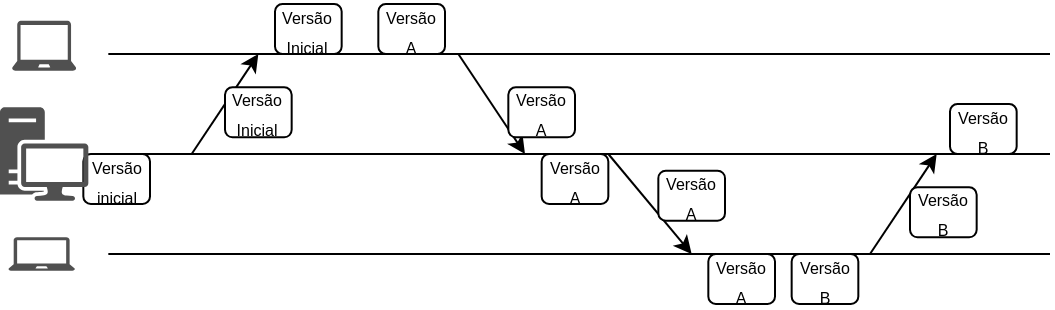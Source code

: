 <mxfile version="13.9.9" type="device" pages="4"><diagram id="FwIzo5rK8tVew4rg9rwX" name="happy"><mxGraphModel dx="895" dy="652" grid="1" gridSize="10" guides="1" tooltips="1" connect="1" arrows="1" fold="1" page="1" pageScale="1" pageWidth="583" pageHeight="413" math="0" shadow="0"><root><mxCell id="0"/><mxCell id="1" parent="0"/><mxCell id="lokApObHYEZuFdpXjQ5I-1" value="&lt;font style=&quot;font-size: 8px&quot;&gt;Versão inicial&lt;/font&gt;" style="rounded=1;whiteSpace=wrap;html=1;" vertex="1" parent="1"><mxGeometry x="66.666" y="125" width="33.333" height="25" as="geometry"/></mxCell><mxCell id="lokApObHYEZuFdpXjQ5I-7" value="" style="endArrow=none;html=1;" edge="1" parent="1"><mxGeometry x="25" y="50" width="50" height="50" as="geometry"><mxPoint x="79.166" y="75" as="sourcePoint"/><mxPoint x="550" y="75" as="targetPoint"/></mxGeometry></mxCell><mxCell id="lokApObHYEZuFdpXjQ5I-8" value="" style="endArrow=none;html=1;" edge="1" parent="1"><mxGeometry x="25" y="50" width="50" height="50" as="geometry"><mxPoint x="79.166" y="125" as="sourcePoint"/><mxPoint x="550" y="125" as="targetPoint"/></mxGeometry></mxCell><mxCell id="lokApObHYEZuFdpXjQ5I-9" value="" style="endArrow=none;html=1;" edge="1" parent="1"><mxGeometry x="25" y="50" width="50" height="50" as="geometry"><mxPoint x="79.166" y="175" as="sourcePoint"/><mxPoint x="550" y="175" as="targetPoint"/></mxGeometry></mxCell><mxCell id="lokApObHYEZuFdpXjQ5I-10" value="" style="endArrow=classic;html=1;" edge="1" parent="1"><mxGeometry x="25" y="50" width="50" height="50" as="geometry"><mxPoint x="120.833" y="125" as="sourcePoint"/><mxPoint x="154.166" y="75" as="targetPoint"/></mxGeometry></mxCell><mxCell id="lokApObHYEZuFdpXjQ5I-11" value="" style="endArrow=classic;html=1;" edge="1" parent="1"><mxGeometry x="25" y="50" width="50" height="50" as="geometry"><mxPoint x="329.164" y="125" as="sourcePoint"/><mxPoint x="370.831" y="175" as="targetPoint"/></mxGeometry></mxCell><mxCell id="lokApObHYEZuFdpXjQ5I-12" value="&lt;font style=&quot;font-size: 8px&quot;&gt;Versão Inicial&lt;/font&gt;" style="rounded=1;whiteSpace=wrap;html=1;" vertex="1" parent="1"><mxGeometry x="137.499" y="91.667" width="33.333" height="25" as="geometry"/></mxCell><mxCell id="lokApObHYEZuFdpXjQ5I-13" value="&lt;span style=&quot;font-size: 8px&quot;&gt;Versão A&lt;/span&gt;" style="rounded=1;whiteSpace=wrap;html=1;" vertex="1" parent="1"><mxGeometry x="354.164" y="133.333" width="33.333" height="25" as="geometry"/></mxCell><mxCell id="lokApObHYEZuFdpXjQ5I-14" value="&lt;span style=&quot;font-size: 8px&quot;&gt;Versão B&lt;/span&gt;" style="rounded=1;whiteSpace=wrap;html=1;" vertex="1" parent="1"><mxGeometry x="420.83" y="175" width="33.333" height="25" as="geometry"/></mxCell><mxCell id="lokApObHYEZuFdpXjQ5I-15" value="&lt;span style=&quot;font-size: 8px&quot;&gt;Versão A&lt;/span&gt;" style="rounded=1;whiteSpace=wrap;html=1;" vertex="1" parent="1"><mxGeometry x="214.165" y="50" width="33.333" height="25" as="geometry"/></mxCell><mxCell id="lokApObHYEZuFdpXjQ5I-21" value="" style="endArrow=classic;html=1;" edge="1" parent="1"><mxGeometry x="25" y="50" width="50" height="50" as="geometry"><mxPoint x="254.165" y="75" as="sourcePoint"/><mxPoint x="287.498" y="125" as="targetPoint"/></mxGeometry></mxCell><mxCell id="lokApObHYEZuFdpXjQ5I-22" value="&lt;span style=&quot;font-size: 8px&quot;&gt;Versão A&lt;/span&gt;" style="rounded=1;whiteSpace=wrap;html=1;" vertex="1" parent="1"><mxGeometry x="279.165" y="91.667" width="33.333" height="25" as="geometry"/></mxCell><mxCell id="lokApObHYEZuFdpXjQ5I-25" value="" style="pointerEvents=1;shadow=0;dashed=0;html=1;strokeColor=none;fillColor=#505050;labelPosition=center;verticalLabelPosition=bottom;verticalAlign=top;outlineConnect=0;align=center;shape=mxgraph.office.devices.workstation;" vertex="1" parent="1"><mxGeometry x="25" y="101.667" width="44.166" height="46.667" as="geometry"/></mxCell><mxCell id="lokApObHYEZuFdpXjQ5I-26" value="" style="pointerEvents=1;shadow=0;dashed=0;html=1;strokeColor=none;fillColor=#505050;labelPosition=center;verticalLabelPosition=bottom;verticalAlign=top;outlineConnect=0;align=center;shape=mxgraph.office.devices.laptop;" vertex="1" parent="1"><mxGeometry x="29.167" y="166.667" width="33.333" height="16.667" as="geometry"/></mxCell><mxCell id="lokApObHYEZuFdpXjQ5I-27" value="" style="pointerEvents=1;shadow=0;dashed=0;html=1;strokeColor=none;fillColor=#505050;labelPosition=center;verticalLabelPosition=bottom;verticalAlign=top;outlineConnect=0;align=center;shape=mxgraph.office.devices.laptop;" vertex="1" parent="1"><mxGeometry x="31.042" y="58.333" width="32.083" height="25" as="geometry"/></mxCell><mxCell id="RVDanKXQSGZzlF5lAJmG-1" value="&lt;span style=&quot;font-size: 8px&quot;&gt;Versão A&lt;/span&gt;" style="rounded=1;whiteSpace=wrap;html=1;" vertex="1" parent="1"><mxGeometry x="295.831" y="125" width="33.333" height="25" as="geometry"/></mxCell><mxCell id="RVDanKXQSGZzlF5lAJmG-22" value="&lt;span style=&quot;font-size: 8px&quot;&gt;Versão A&lt;/span&gt;" style="rounded=1;whiteSpace=wrap;html=1;" vertex="1" parent="1"><mxGeometry x="379.164" y="175" width="33.333" height="25" as="geometry"/></mxCell><mxCell id="RVDanKXQSGZzlF5lAJmG-24" value="&lt;font style=&quot;font-size: 8px&quot;&gt;Versão Inicial&lt;/font&gt;" style="rounded=1;whiteSpace=wrap;html=1;" vertex="1" parent="1"><mxGeometry x="162.499" y="50" width="33.333" height="25" as="geometry"/></mxCell><mxCell id="xzZXKmAdem08Z4C2VVyv-20" value="" style="endArrow=classic;html=1;" edge="1" parent="1"><mxGeometry x="364.17" y="100" width="50" height="50" as="geometry"><mxPoint x="460.003" y="175.0" as="sourcePoint"/><mxPoint x="493.336" y="125.0" as="targetPoint"/></mxGeometry></mxCell><mxCell id="xzZXKmAdem08Z4C2VVyv-21" value="&lt;span style=&quot;font-size: 8px&quot;&gt;Versão B&lt;/span&gt;" style="rounded=1;whiteSpace=wrap;html=1;" vertex="1" parent="1"><mxGeometry x="480.0" y="141.67" width="33.333" height="25" as="geometry"/></mxCell><mxCell id="xzZXKmAdem08Z4C2VVyv-22" value="&lt;span style=&quot;font-size: 8px&quot;&gt;Versão B&lt;/span&gt;" style="rounded=1;whiteSpace=wrap;html=1;" vertex="1" parent="1"><mxGeometry x="500.0" y="100.0" width="33.333" height="25" as="geometry"/></mxCell></root></mxGraphModel></diagram><diagram name="uhappy" id="lZ0_LdnGILCaYQ8y8pDt"><mxGraphModel dx="895" dy="652" grid="1" gridSize="10" guides="1" tooltips="1" connect="1" arrows="1" fold="1" page="1" pageScale="1" pageWidth="583" pageHeight="413" math="0" shadow="0"><root><mxCell id="CSCMMm6I2SMbJ-BO0F3i-0"/><mxCell id="CSCMMm6I2SMbJ-BO0F3i-1" parent="CSCMMm6I2SMbJ-BO0F3i-0"/><mxCell id="CSCMMm6I2SMbJ-BO0F3i-2" value="&lt;font style=&quot;font-size: 8px&quot;&gt;Versão inicial&lt;/font&gt;" style="rounded=1;whiteSpace=wrap;html=1;" vertex="1" parent="CSCMMm6I2SMbJ-BO0F3i-1"><mxGeometry x="66.666" y="125" width="33.333" height="25" as="geometry"/></mxCell><mxCell id="CSCMMm6I2SMbJ-BO0F3i-3" value="" style="endArrow=none;html=1;" edge="1" parent="CSCMMm6I2SMbJ-BO0F3i-1"><mxGeometry x="25" y="50" width="50" height="50" as="geometry"><mxPoint x="79.166" y="75" as="sourcePoint"/><mxPoint x="550" y="75" as="targetPoint"/></mxGeometry></mxCell><mxCell id="CSCMMm6I2SMbJ-BO0F3i-4" value="" style="endArrow=none;html=1;" edge="1" parent="CSCMMm6I2SMbJ-BO0F3i-1"><mxGeometry x="25" y="50" width="50" height="50" as="geometry"><mxPoint x="79.166" y="125" as="sourcePoint"/><mxPoint x="550" y="125" as="targetPoint"/></mxGeometry></mxCell><mxCell id="CSCMMm6I2SMbJ-BO0F3i-5" value="" style="endArrow=none;html=1;" edge="1" parent="CSCMMm6I2SMbJ-BO0F3i-1"><mxGeometry x="25" y="50" width="50" height="50" as="geometry"><mxPoint x="79.166" y="175" as="sourcePoint"/><mxPoint x="550" y="175" as="targetPoint"/></mxGeometry></mxCell><mxCell id="CSCMMm6I2SMbJ-BO0F3i-6" value="" style="endArrow=classic;html=1;" edge="1" parent="CSCMMm6I2SMbJ-BO0F3i-1"><mxGeometry x="25" y="50" width="50" height="50" as="geometry"><mxPoint x="120.833" y="125" as="sourcePoint"/><mxPoint x="154.166" y="75" as="targetPoint"/></mxGeometry></mxCell><mxCell id="CSCMMm6I2SMbJ-BO0F3i-7" value="" style="endArrow=classic;html=1;" edge="1" parent="CSCMMm6I2SMbJ-BO0F3i-1"><mxGeometry x="25" y="50" width="50" height="50" as="geometry"><mxPoint x="329.164" y="125" as="sourcePoint"/><mxPoint x="370.831" y="175" as="targetPoint"/></mxGeometry></mxCell><mxCell id="CSCMMm6I2SMbJ-BO0F3i-8" value="&lt;font style=&quot;font-size: 8px&quot;&gt;Versão Inicial&lt;/font&gt;" style="rounded=1;whiteSpace=wrap;html=1;" vertex="1" parent="CSCMMm6I2SMbJ-BO0F3i-1"><mxGeometry x="137.499" y="91.667" width="33.333" height="25" as="geometry"/></mxCell><mxCell id="CSCMMm6I2SMbJ-BO0F3i-9" value="&lt;span style=&quot;font-size: 8px&quot;&gt;Versão Inicial&lt;/span&gt;" style="rounded=1;whiteSpace=wrap;html=1;" vertex="1" parent="CSCMMm6I2SMbJ-BO0F3i-1"><mxGeometry x="354.164" y="133.333" width="33.333" height="25" as="geometry"/></mxCell><mxCell id="CSCMMm6I2SMbJ-BO0F3i-10" value="&lt;span style=&quot;font-size: 8px&quot;&gt;Versão B&lt;/span&gt;" style="rounded=1;whiteSpace=wrap;html=1;" vertex="1" parent="CSCMMm6I2SMbJ-BO0F3i-1"><mxGeometry x="420.83" y="175" width="33.333" height="25" as="geometry"/></mxCell><mxCell id="CSCMMm6I2SMbJ-BO0F3i-11" value="&lt;span style=&quot;font-size: 8px&quot;&gt;Versão A&lt;/span&gt;" style="rounded=1;whiteSpace=wrap;html=1;" vertex="1" parent="CSCMMm6I2SMbJ-BO0F3i-1"><mxGeometry x="214.165" y="50" width="33.333" height="25" as="geometry"/></mxCell><mxCell id="CSCMMm6I2SMbJ-BO0F3i-12" value="" style="endArrow=classic;html=1;" edge="1" parent="CSCMMm6I2SMbJ-BO0F3i-1"><mxGeometry x="110.84" y="50" width="50" height="50" as="geometry"><mxPoint x="340.005" y="75" as="sourcePoint"/><mxPoint x="373.338" y="125" as="targetPoint"/></mxGeometry></mxCell><mxCell id="CSCMMm6I2SMbJ-BO0F3i-13" value="&lt;span style=&quot;font-size: 8px&quot;&gt;Versão A&lt;/span&gt;" style="rounded=1;whiteSpace=wrap;html=1;" vertex="1" parent="CSCMMm6I2SMbJ-BO0F3i-1"><mxGeometry x="320.835" y="91.667" width="33.333" height="25" as="geometry"/></mxCell><mxCell id="CSCMMm6I2SMbJ-BO0F3i-14" value="" style="pointerEvents=1;shadow=0;dashed=0;html=1;strokeColor=none;fillColor=#505050;labelPosition=center;verticalLabelPosition=bottom;verticalAlign=top;outlineConnect=0;align=center;shape=mxgraph.office.devices.workstation;" vertex="1" parent="CSCMMm6I2SMbJ-BO0F3i-1"><mxGeometry x="25" y="101.667" width="44.166" height="46.667" as="geometry"/></mxCell><mxCell id="CSCMMm6I2SMbJ-BO0F3i-15" value="" style="pointerEvents=1;shadow=0;dashed=0;html=1;strokeColor=none;fillColor=#505050;labelPosition=center;verticalLabelPosition=bottom;verticalAlign=top;outlineConnect=0;align=center;shape=mxgraph.office.devices.laptop;" vertex="1" parent="CSCMMm6I2SMbJ-BO0F3i-1"><mxGeometry x="29.167" y="166.667" width="33.333" height="16.667" as="geometry"/></mxCell><mxCell id="CSCMMm6I2SMbJ-BO0F3i-16" value="" style="pointerEvents=1;shadow=0;dashed=0;html=1;strokeColor=none;fillColor=#505050;labelPosition=center;verticalLabelPosition=bottom;verticalAlign=top;outlineConnect=0;align=center;shape=mxgraph.office.devices.laptop;" vertex="1" parent="CSCMMm6I2SMbJ-BO0F3i-1"><mxGeometry x="31.042" y="58.333" width="32.083" height="25" as="geometry"/></mxCell><mxCell id="CSCMMm6I2SMbJ-BO0F3i-18" value="&lt;span style=&quot;font-size: 8px&quot;&gt;Versão A&lt;/span&gt;" style="rounded=1;whiteSpace=wrap;html=1;" vertex="1" parent="CSCMMm6I2SMbJ-BO0F3i-1"><mxGeometry x="379.164" y="175" width="33.333" height="25" as="geometry"/></mxCell><mxCell id="CSCMMm6I2SMbJ-BO0F3i-19" value="&lt;font style=&quot;font-size: 8px&quot;&gt;Versão Inicial&lt;/font&gt;" style="rounded=1;whiteSpace=wrap;html=1;" vertex="1" parent="CSCMMm6I2SMbJ-BO0F3i-1"><mxGeometry x="162.499" y="50" width="33.333" height="25" as="geometry"/></mxCell><mxCell id="CSCMMm6I2SMbJ-BO0F3i-20" value="" style="endArrow=classic;html=1;" edge="1" parent="CSCMMm6I2SMbJ-BO0F3i-1"><mxGeometry x="364.17" y="100" width="50" height="50" as="geometry"><mxPoint x="460.003" y="175.0" as="sourcePoint"/><mxPoint x="493.336" y="125.0" as="targetPoint"/></mxGeometry></mxCell><mxCell id="CSCMMm6I2SMbJ-BO0F3i-21" value="&lt;span style=&quot;font-size: 8px&quot;&gt;Versão B&lt;/span&gt;" style="rounded=1;whiteSpace=wrap;html=1;" vertex="1" parent="CSCMMm6I2SMbJ-BO0F3i-1"><mxGeometry x="480.0" y="141.67" width="33.333" height="25" as="geometry"/></mxCell><mxCell id="CSCMMm6I2SMbJ-BO0F3i-22" value="&lt;span style=&quot;font-size: 8px&quot;&gt;Versão B&lt;/span&gt;" style="rounded=1;whiteSpace=wrap;html=1;" vertex="1" parent="CSCMMm6I2SMbJ-BO0F3i-1"><mxGeometry x="500.0" y="100.0" width="33.333" height="25" as="geometry"/></mxCell><mxCell id="8jD8DP3FmLjcyvJo1a8Q-0" value="&lt;font style=&quot;font-size: 8px&quot;&gt;Comunicação Interrompida&lt;/font&gt;" style="endArrow=none;html=1;fillColor=#f8cecc;shape=link;strokeColor=#B85450;fontColor=#FF4912;" edge="1" parent="CSCMMm6I2SMbJ-BO0F3i-1"><mxGeometry x="131.66" y="8.33" width="50" height="50" as="geometry"><mxPoint x="185.826" y="83.33" as="sourcePoint"/><mxPoint x="320" y="83" as="targetPoint"/></mxGeometry></mxCell><mxCell id="8jD8DP3FmLjcyvJo1a8Q-2" value="&lt;span style=&quot;font-size: 8px&quot;&gt;Versão A&lt;/span&gt;" style="rounded=1;whiteSpace=wrap;html=1;" vertex="1" parent="CSCMMm6I2SMbJ-BO0F3i-1"><mxGeometry x="379.165" y="99.997" width="33.333" height="25" as="geometry"/></mxCell></root></mxGraphModel></diagram><diagram name="unhappier" id="wg0FHbw4gBnD3g5RJprT"><mxGraphModel dx="895" dy="652" grid="1" gridSize="10" guides="1" tooltips="1" connect="1" arrows="1" fold="1" page="1" pageScale="1" pageWidth="583" pageHeight="413" math="0" shadow="0"><root><mxCell id="60wTVXlWnaHioQEyezXP-0"/><mxCell id="60wTVXlWnaHioQEyezXP-1" parent="60wTVXlWnaHioQEyezXP-0"/><mxCell id="60wTVXlWnaHioQEyezXP-2" value="&lt;font style=&quot;font-size: 8px&quot;&gt;Versão inicial&lt;/font&gt;" style="rounded=1;whiteSpace=wrap;html=1;" vertex="1" parent="60wTVXlWnaHioQEyezXP-1"><mxGeometry x="66.666" y="125" width="33.333" height="25" as="geometry"/></mxCell><mxCell id="60wTVXlWnaHioQEyezXP-3" value="" style="endArrow=none;html=1;" edge="1" parent="60wTVXlWnaHioQEyezXP-1"><mxGeometry x="25" y="50" width="50" height="50" as="geometry"><mxPoint x="79.166" y="75" as="sourcePoint"/><mxPoint x="550" y="75" as="targetPoint"/></mxGeometry></mxCell><mxCell id="60wTVXlWnaHioQEyezXP-4" value="" style="endArrow=none;html=1;" edge="1" parent="60wTVXlWnaHioQEyezXP-1"><mxGeometry x="25" y="50" width="50" height="50" as="geometry"><mxPoint x="79.166" y="125" as="sourcePoint"/><mxPoint x="550" y="125" as="targetPoint"/></mxGeometry></mxCell><mxCell id="60wTVXlWnaHioQEyezXP-5" value="" style="endArrow=none;html=1;" edge="1" parent="60wTVXlWnaHioQEyezXP-1"><mxGeometry x="25" y="50" width="50" height="50" as="geometry"><mxPoint x="79.166" y="175" as="sourcePoint"/><mxPoint x="550" y="175" as="targetPoint"/></mxGeometry></mxCell><mxCell id="60wTVXlWnaHioQEyezXP-6" value="" style="endArrow=classic;html=1;" edge="1" parent="60wTVXlWnaHioQEyezXP-1"><mxGeometry x="25" y="50" width="50" height="50" as="geometry"><mxPoint x="120.833" y="125" as="sourcePoint"/><mxPoint x="154.166" y="75" as="targetPoint"/></mxGeometry></mxCell><mxCell id="60wTVXlWnaHioQEyezXP-7" value="" style="endArrow=classic;html=1;" edge="1" parent="60wTVXlWnaHioQEyezXP-1"><mxGeometry x="-114.16" y="50" width="50" height="50" as="geometry"><mxPoint x="190.004" y="125" as="sourcePoint"/><mxPoint x="231.671" y="175" as="targetPoint"/></mxGeometry></mxCell><mxCell id="60wTVXlWnaHioQEyezXP-8" value="&lt;font style=&quot;font-size: 8px&quot;&gt;Versão Inicial&lt;/font&gt;" style="rounded=1;whiteSpace=wrap;html=1;" vertex="1" parent="60wTVXlWnaHioQEyezXP-1"><mxGeometry x="137.499" y="91.667" width="33.333" height="25" as="geometry"/></mxCell><mxCell id="60wTVXlWnaHioQEyezXP-9" value="&lt;span style=&quot;font-size: 8px&quot;&gt;Versão Inicial&lt;/span&gt;" style="rounded=1;whiteSpace=wrap;html=1;" vertex="1" parent="60wTVXlWnaHioQEyezXP-1"><mxGeometry x="215.004" y="133.333" width="33.333" height="25" as="geometry"/></mxCell><mxCell id="60wTVXlWnaHioQEyezXP-10" value="&lt;span style=&quot;font-size: 8px&quot;&gt;Versão B&lt;/span&gt;" style="rounded=1;whiteSpace=wrap;html=1;" vertex="1" parent="60wTVXlWnaHioQEyezXP-1"><mxGeometry x="281.67" y="175" width="33.333" height="25" as="geometry"/></mxCell><mxCell id="60wTVXlWnaHioQEyezXP-11" value="&lt;span style=&quot;font-size: 8px&quot;&gt;Versão A&lt;/span&gt;" style="rounded=1;whiteSpace=wrap;html=1;" vertex="1" parent="60wTVXlWnaHioQEyezXP-1"><mxGeometry x="214.165" y="50" width="33.333" height="25" as="geometry"/></mxCell><mxCell id="60wTVXlWnaHioQEyezXP-12" value="" style="endArrow=classic;html=1;" edge="1" parent="60wTVXlWnaHioQEyezXP-1"><mxGeometry x="210.01" y="50" width="50" height="50" as="geometry"><mxPoint x="439.175" y="75" as="sourcePoint"/><mxPoint x="472.508" y="125" as="targetPoint"/></mxGeometry></mxCell><mxCell id="60wTVXlWnaHioQEyezXP-13" value="&lt;span style=&quot;font-size: 8px&quot;&gt;Versão A&lt;/span&gt;" style="rounded=1;whiteSpace=wrap;html=1;" vertex="1" parent="60wTVXlWnaHioQEyezXP-1"><mxGeometry x="420.005" y="91.667" width="33.333" height="25" as="geometry"/></mxCell><mxCell id="60wTVXlWnaHioQEyezXP-14" value="" style="pointerEvents=1;shadow=0;dashed=0;html=1;strokeColor=none;fillColor=#505050;labelPosition=center;verticalLabelPosition=bottom;verticalAlign=top;outlineConnect=0;align=center;shape=mxgraph.office.devices.workstation;" vertex="1" parent="60wTVXlWnaHioQEyezXP-1"><mxGeometry x="25" y="101.667" width="44.166" height="46.667" as="geometry"/></mxCell><mxCell id="60wTVXlWnaHioQEyezXP-15" value="" style="pointerEvents=1;shadow=0;dashed=0;html=1;strokeColor=none;fillColor=#505050;labelPosition=center;verticalLabelPosition=bottom;verticalAlign=top;outlineConnect=0;align=center;shape=mxgraph.office.devices.laptop;" vertex="1" parent="60wTVXlWnaHioQEyezXP-1"><mxGeometry x="29.167" y="166.667" width="33.333" height="16.667" as="geometry"/></mxCell><mxCell id="60wTVXlWnaHioQEyezXP-16" value="" style="pointerEvents=1;shadow=0;dashed=0;html=1;strokeColor=none;fillColor=#505050;labelPosition=center;verticalLabelPosition=bottom;verticalAlign=top;outlineConnect=0;align=center;shape=mxgraph.office.devices.laptop;" vertex="1" parent="60wTVXlWnaHioQEyezXP-1"><mxGeometry x="31.042" y="58.333" width="32.083" height="25" as="geometry"/></mxCell><mxCell id="60wTVXlWnaHioQEyezXP-17" value="&lt;span style=&quot;font-size: 8px&quot;&gt;Versão Inicial&lt;/span&gt;" style="rounded=1;whiteSpace=wrap;html=1;" vertex="1" parent="60wTVXlWnaHioQEyezXP-1"><mxGeometry x="240.004" y="175" width="33.333" height="25" as="geometry"/></mxCell><mxCell id="60wTVXlWnaHioQEyezXP-18" value="&lt;font style=&quot;font-size: 8px&quot;&gt;Versão Inicial&lt;/font&gt;" style="rounded=1;whiteSpace=wrap;html=1;" vertex="1" parent="60wTVXlWnaHioQEyezXP-1"><mxGeometry x="162.499" y="50" width="33.333" height="25" as="geometry"/></mxCell><mxCell id="60wTVXlWnaHioQEyezXP-19" value="" style="endArrow=classic;html=1;" edge="1" parent="60wTVXlWnaHioQEyezXP-1"><mxGeometry x="225.01" y="100" width="50" height="50" as="geometry"><mxPoint x="320.843" y="175.0" as="sourcePoint"/><mxPoint x="354.176" y="125.0" as="targetPoint"/></mxGeometry></mxCell><mxCell id="60wTVXlWnaHioQEyezXP-20" value="&lt;span style=&quot;font-size: 8px&quot;&gt;Versão B&lt;/span&gt;" style="rounded=1;whiteSpace=wrap;html=1;" vertex="1" parent="60wTVXlWnaHioQEyezXP-1"><mxGeometry x="340.84" y="141.67" width="33.333" height="25" as="geometry"/></mxCell><mxCell id="60wTVXlWnaHioQEyezXP-21" value="&lt;span style=&quot;font-size: 8px&quot;&gt;Versão B&lt;/span&gt;" style="rounded=1;whiteSpace=wrap;html=1;" vertex="1" parent="60wTVXlWnaHioQEyezXP-1"><mxGeometry x="370.0" y="100.0" width="33.333" height="25" as="geometry"/></mxCell><mxCell id="60wTVXlWnaHioQEyezXP-22" value="&lt;font style=&quot;font-size: 8px&quot;&gt;Comunicação Interrompida&lt;/font&gt;" style="endArrow=none;html=1;fillColor=#f8cecc;shape=link;strokeColor=#B85450;fontColor=#FF4912;" edge="1" parent="60wTVXlWnaHioQEyezXP-1"><mxGeometry x="131.66" y="8.33" width="50" height="50" as="geometry"><mxPoint x="185.826" y="83.33" as="sourcePoint"/><mxPoint x="420" y="83" as="targetPoint"/></mxGeometry></mxCell><mxCell id="60wTVXlWnaHioQEyezXP-23" value="&lt;span style=&quot;font-size: 8px&quot;&gt;Versão A&lt;/span&gt;" style="rounded=1;whiteSpace=wrap;html=1;" vertex="1" parent="60wTVXlWnaHioQEyezXP-1"><mxGeometry x="478.335" y="99.997" width="33.333" height="25" as="geometry"/></mxCell></root></mxGraphModel></diagram><diagram id="AEZe72q0_JIDfu1cGaoc" name="Page-2"><mxGraphModel dx="1298" dy="945" grid="1" gridSize="10" guides="1" tooltips="1" connect="1" arrows="1" fold="1" page="1" pageScale="1" pageWidth="583" pageHeight="413" math="0" shadow="0"><root><mxCell id="6yK41eS9SO-ocVwqSE0w-0"/><mxCell id="6yK41eS9SO-ocVwqSE0w-1" parent="6yK41eS9SO-ocVwqSE0w-0"/><mxCell id="X27ChVBfjxHtikt8L8zO-0" value="&lt;font style=&quot;font-size: 8px&quot;&gt;Versão inicial&lt;/font&gt;" style="rounded=1;whiteSpace=wrap;html=1;" vertex="1" parent="6yK41eS9SO-ocVwqSE0w-1"><mxGeometry x="75" y="140" width="40" height="30" as="geometry"/></mxCell><mxCell id="X27ChVBfjxHtikt8L8zO-1" value="" style="endArrow=none;html=1;" edge="1" parent="6yK41eS9SO-ocVwqSE0w-1"><mxGeometry width="50" height="50" relative="1" as="geometry"><mxPoint x="90" y="80.0" as="sourcePoint"/><mxPoint x="560" y="80.0" as="targetPoint"/></mxGeometry></mxCell><mxCell id="X27ChVBfjxHtikt8L8zO-2" value="" style="endArrow=none;html=1;" edge="1" parent="6yK41eS9SO-ocVwqSE0w-1"><mxGeometry width="50" height="50" relative="1" as="geometry"><mxPoint x="90" y="140.0" as="sourcePoint"/><mxPoint x="230" y="140.0" as="targetPoint"/></mxGeometry></mxCell><mxCell id="X27ChVBfjxHtikt8L8zO-3" value="" style="endArrow=none;html=1;" edge="1" parent="6yK41eS9SO-ocVwqSE0w-1"><mxGeometry width="50" height="50" relative="1" as="geometry"><mxPoint x="90" y="200.0" as="sourcePoint"/><mxPoint x="560" y="200.0" as="targetPoint"/></mxGeometry></mxCell><mxCell id="X27ChVBfjxHtikt8L8zO-4" value="" style="endArrow=classic;html=1;" edge="1" parent="6yK41eS9SO-ocVwqSE0w-1"><mxGeometry width="50" height="50" relative="1" as="geometry"><mxPoint x="140" y="140.0" as="sourcePoint"/><mxPoint x="180" y="80.0" as="targetPoint"/></mxGeometry></mxCell><mxCell id="X27ChVBfjxHtikt8L8zO-5" value="" style="endArrow=classic;html=1;" edge="1" parent="6yK41eS9SO-ocVwqSE0w-1"><mxGeometry width="50" height="50" relative="1" as="geometry"><mxPoint x="210" y="140.0" as="sourcePoint"/><mxPoint x="260" y="200.0" as="targetPoint"/></mxGeometry></mxCell><mxCell id="X27ChVBfjxHtikt8L8zO-6" value="&lt;font style=&quot;font-size: 8px&quot;&gt;Versão Inicial&lt;/font&gt;" style="rounded=1;whiteSpace=wrap;html=1;" vertex="1" parent="6yK41eS9SO-ocVwqSE0w-1"><mxGeometry x="160" y="100" width="40" height="30" as="geometry"/></mxCell><mxCell id="X27ChVBfjxHtikt8L8zO-7" value="&lt;span style=&quot;font-size: 8px&quot;&gt;Versão Inicial&lt;/span&gt;" style="rounded=1;whiteSpace=wrap;html=1;" vertex="1" parent="6yK41eS9SO-ocVwqSE0w-1"><mxGeometry x="200" y="160" width="40" height="30" as="geometry"/></mxCell><mxCell id="X27ChVBfjxHtikt8L8zO-8" value="&lt;span style=&quot;font-size: 8px&quot;&gt;Versão B&lt;/span&gt;" style="rounded=1;whiteSpace=wrap;html=1;" vertex="1" parent="6yK41eS9SO-ocVwqSE0w-1"><mxGeometry x="271" y="200" width="40" height="30" as="geometry"/></mxCell><mxCell id="X27ChVBfjxHtikt8L8zO-9" value="&lt;span style=&quot;font-size: 8px&quot;&gt;Versão A&lt;/span&gt;" style="rounded=1;whiteSpace=wrap;html=1;" vertex="1" parent="6yK41eS9SO-ocVwqSE0w-1"><mxGeometry x="191" y="50" width="40" height="30" as="geometry"/></mxCell><mxCell id="X27ChVBfjxHtikt8L8zO-10" value="" style="endArrow=none;html=1;" edge="1" parent="6yK41eS9SO-ocVwqSE0w-1"><mxGeometry width="50" height="50" relative="1" as="geometry"><mxPoint x="360" y="140.0" as="sourcePoint"/><mxPoint x="560" y="140.0" as="targetPoint"/></mxGeometry></mxCell><mxCell id="X27ChVBfjxHtikt8L8zO-11" value="Sem Conectividade" style="text;html=1;align=center;verticalAlign=middle;resizable=0;points=[];autosize=1;" vertex="1" parent="6yK41eS9SO-ocVwqSE0w-1"><mxGeometry x="231" y="130" width="120" height="20" as="geometry"/></mxCell><mxCell id="X27ChVBfjxHtikt8L8zO-12" value="" style="endArrow=classic;html=1;" edge="1" parent="6yK41eS9SO-ocVwqSE0w-1"><mxGeometry width="50" height="50" relative="1" as="geometry"><mxPoint x="370" y="200.0" as="sourcePoint"/><mxPoint x="420" y="140.0" as="targetPoint"/></mxGeometry></mxCell><mxCell id="X27ChVBfjxHtikt8L8zO-13" value="&lt;span style=&quot;font-size: 8px&quot;&gt;Versão B&lt;/span&gt;" style="rounded=1;whiteSpace=wrap;html=1;" vertex="1" parent="6yK41eS9SO-ocVwqSE0w-1"><mxGeometry x="400" y="160" width="40" height="30" as="geometry"/></mxCell><mxCell id="X27ChVBfjxHtikt8L8zO-14" value="" style="endArrow=classic;html=1;" edge="1" parent="6yK41eS9SO-ocVwqSE0w-1"><mxGeometry width="50" height="50" relative="1" as="geometry"><mxPoint x="410" y="80.0" as="sourcePoint"/><mxPoint x="450" y="140.0" as="targetPoint"/></mxGeometry></mxCell><mxCell id="X27ChVBfjxHtikt8L8zO-15" value="&lt;span style=&quot;font-size: 8px&quot;&gt;Versão A&lt;/span&gt;" style="rounded=1;whiteSpace=wrap;html=1;" vertex="1" parent="6yK41eS9SO-ocVwqSE0w-1"><mxGeometry x="430" y="90" width="40" height="30" as="geometry"/></mxCell><mxCell id="X27ChVBfjxHtikt8L8zO-16" value="&lt;span style=&quot;font-size: 8px&quot;&gt;Versão ?&lt;/span&gt;" style="rounded=1;whiteSpace=wrap;html=1;" vertex="1" parent="6yK41eS9SO-ocVwqSE0w-1"><mxGeometry x="500" y="125" width="40" height="30" as="geometry"/></mxCell><mxCell id="X27ChVBfjxHtikt8L8zO-17" value="" style="pointerEvents=1;shadow=0;dashed=0;html=1;strokeColor=none;fillColor=#505050;labelPosition=center;verticalLabelPosition=bottom;verticalAlign=top;outlineConnect=0;align=center;shape=mxgraph.office.devices.workstation;" vertex="1" parent="6yK41eS9SO-ocVwqSE0w-1"><mxGeometry x="25" y="112" width="53" height="56" as="geometry"/></mxCell><mxCell id="X27ChVBfjxHtikt8L8zO-18" value="" style="pointerEvents=1;shadow=0;dashed=0;html=1;strokeColor=none;fillColor=#505050;labelPosition=center;verticalLabelPosition=bottom;verticalAlign=top;outlineConnect=0;align=center;shape=mxgraph.office.devices.laptop;" vertex="1" parent="6yK41eS9SO-ocVwqSE0w-1"><mxGeometry x="30" y="190" width="40" height="20" as="geometry"/></mxCell><mxCell id="X27ChVBfjxHtikt8L8zO-19" value="" style="pointerEvents=1;shadow=0;dashed=0;html=1;strokeColor=none;fillColor=#505050;labelPosition=center;verticalLabelPosition=bottom;verticalAlign=top;outlineConnect=0;align=center;shape=mxgraph.office.devices.laptop;" vertex="1" parent="6yK41eS9SO-ocVwqSE0w-1"><mxGeometry x="32.25" y="60" width="38.5" height="30" as="geometry"/></mxCell></root></mxGraphModel></diagram></mxfile>